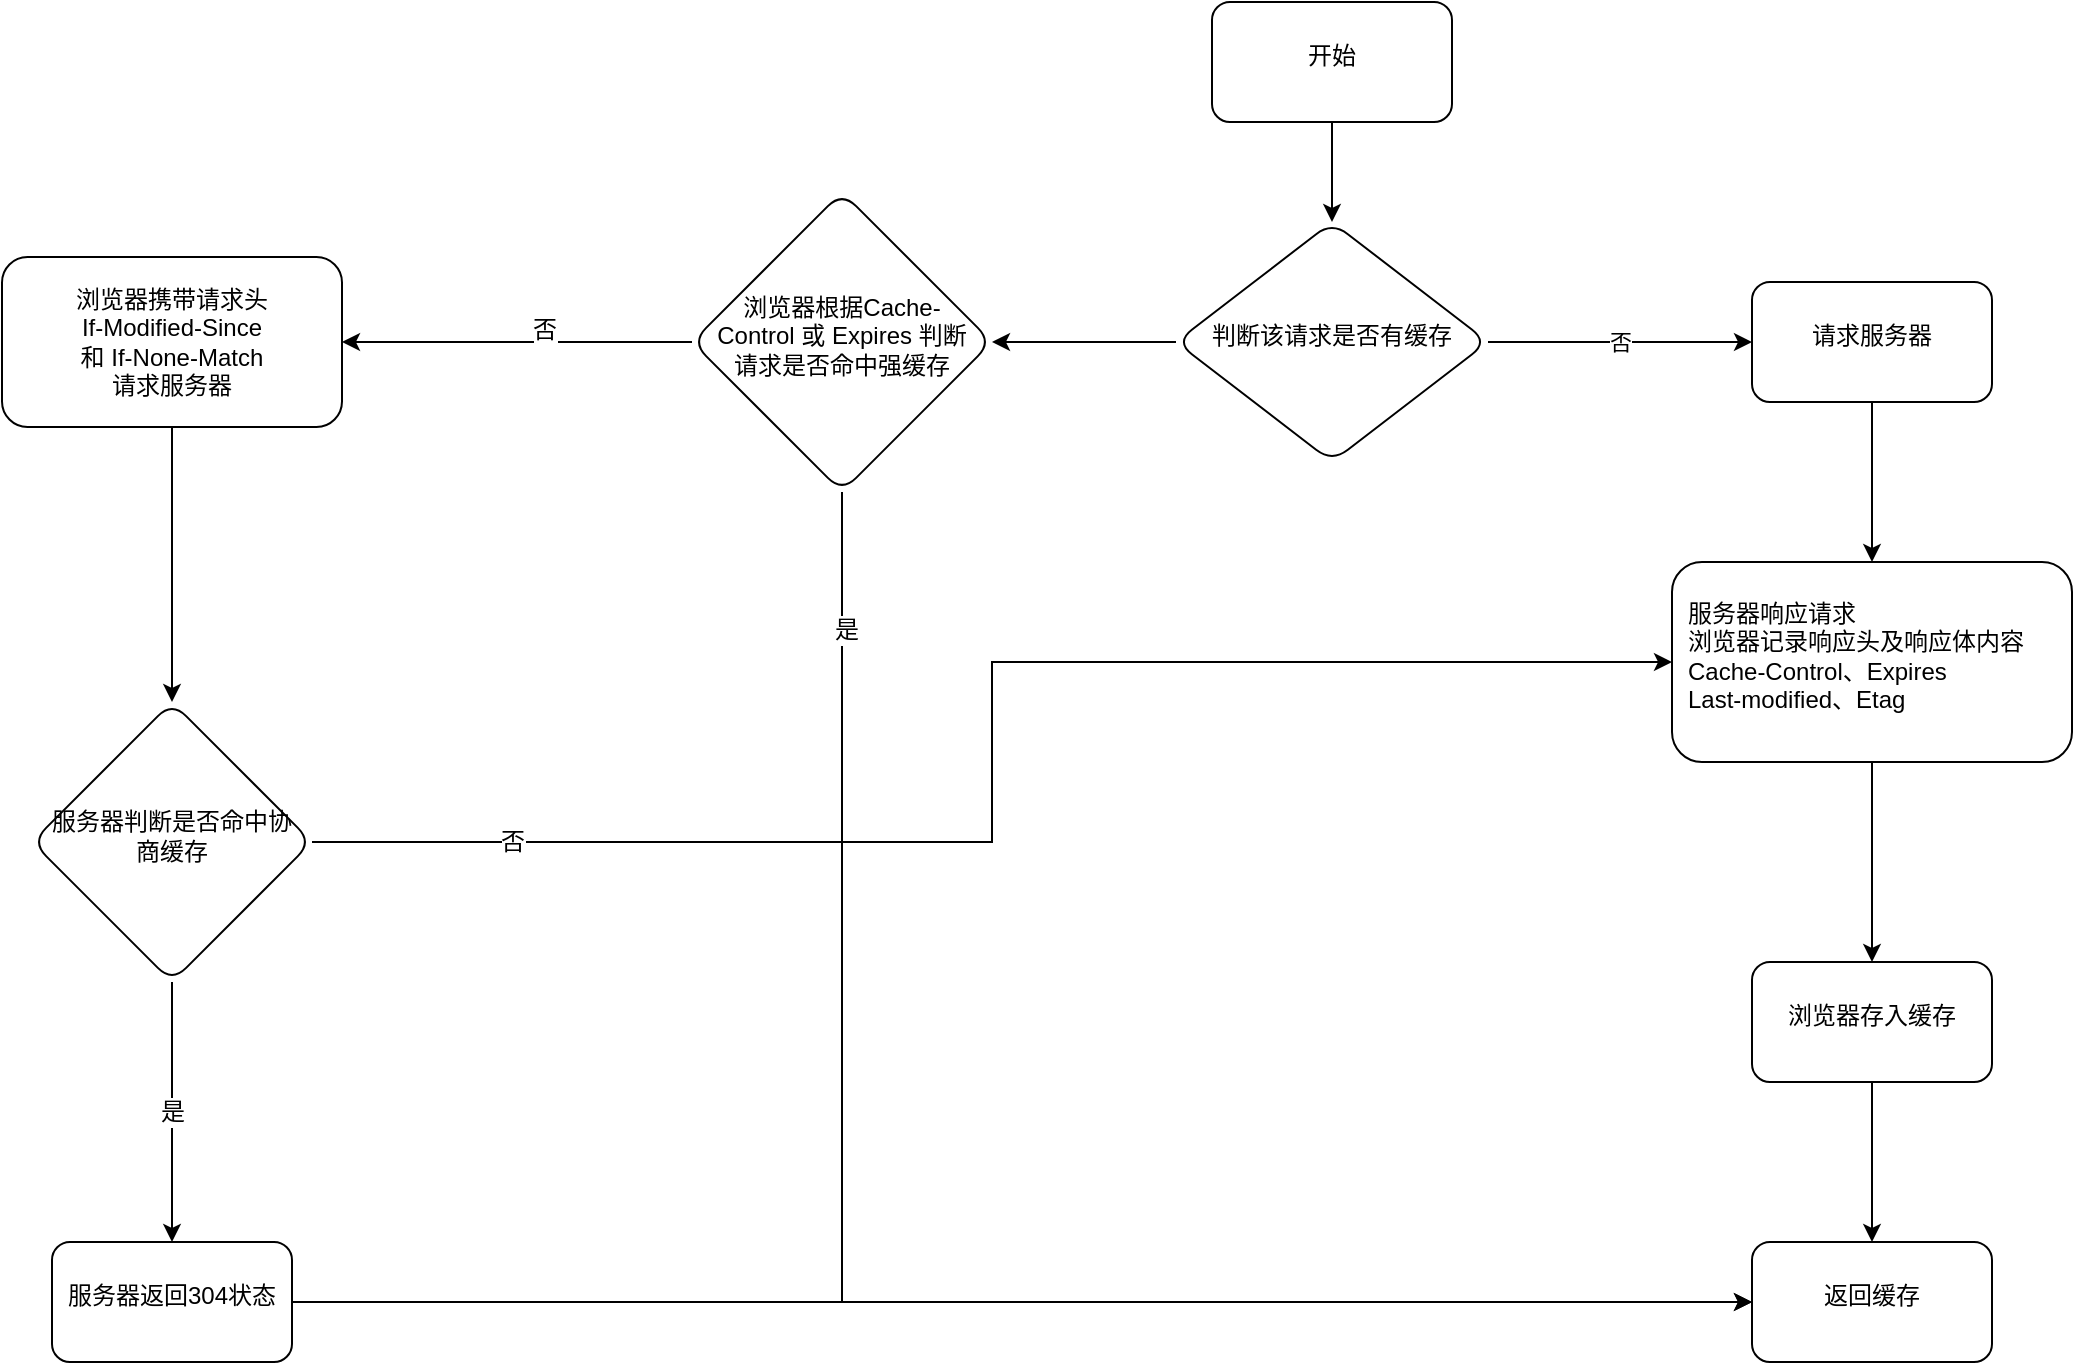 <mxfile version="18.0.7" type="github">
  <diagram id="i0dMTA6VLadqCn9wmKdx" name="Page-1">
    <mxGraphModel dx="1038" dy="539" grid="1" gridSize="10" guides="1" tooltips="1" connect="1" arrows="1" fold="1" page="1" pageScale="1" pageWidth="2339" pageHeight="3300" background="#FFFFFF" math="0" shadow="0">
      <root>
        <mxCell id="0" />
        <mxCell id="1" parent="0" />
        <mxCell id="x1Ykzr9agQ8RogaUUEwv-9" value="" style="edgeStyle=orthogonalEdgeStyle;rounded=0;orthogonalLoop=1;jettySize=auto;html=1;spacingRight=6;spacingLeft=6;spacingBottom=6;" parent="1" source="x1Ykzr9agQ8RogaUUEwv-1" target="x1Ykzr9agQ8RogaUUEwv-8" edge="1">
          <mxGeometry relative="1" as="geometry" />
        </mxCell>
        <mxCell id="x1Ykzr9agQ8RogaUUEwv-1" value="开始" style="rounded=1;whiteSpace=wrap;html=1;spacingRight=6;spacingLeft=6;spacingBottom=6;" parent="1" vertex="1">
          <mxGeometry x="900" y="60" width="120" height="60" as="geometry" />
        </mxCell>
        <mxCell id="jVPOnOZcVX5uaDC0uj-C-10" value="" style="edgeStyle=orthogonalEdgeStyle;rounded=0;orthogonalLoop=1;jettySize=auto;html=1;fontFamily=Helvetica;fontSize=12;fontColor=default;" parent="1" source="x1Ykzr9agQ8RogaUUEwv-8" target="jVPOnOZcVX5uaDC0uj-C-9" edge="1">
          <mxGeometry relative="1" as="geometry" />
        </mxCell>
        <mxCell id="x1Ykzr9agQ8RogaUUEwv-8" value="判断该请求是否有缓存" style="rhombus;whiteSpace=wrap;html=1;rounded=1;spacingLeft=6;spacingBottom=6;spacingRight=6;" parent="1" vertex="1">
          <mxGeometry x="882" y="170" width="156" height="120" as="geometry" />
        </mxCell>
        <mxCell id="jVPOnOZcVX5uaDC0uj-C-12" value="" style="edgeStyle=orthogonalEdgeStyle;rounded=0;orthogonalLoop=1;jettySize=auto;html=1;fontFamily=Helvetica;fontSize=12;fontColor=default;" parent="1" source="jVPOnOZcVX5uaDC0uj-C-3" target="jVPOnOZcVX5uaDC0uj-C-11" edge="1">
          <mxGeometry relative="1" as="geometry" />
        </mxCell>
        <mxCell id="jVPOnOZcVX5uaDC0uj-C-3" value="请求服务器" style="whiteSpace=wrap;html=1;rounded=1;spacingLeft=6;spacingBottom=6;spacingRight=6;" parent="1" vertex="1">
          <mxGeometry x="1170" y="200" width="120" height="60" as="geometry" />
        </mxCell>
        <mxCell id="jVPOnOZcVX5uaDC0uj-C-6" value="否" style="endArrow=classic;html=1;rounded=0;exitX=1;exitY=0.5;exitDx=0;exitDy=0;" parent="1" source="x1Ykzr9agQ8RogaUUEwv-8" target="jVPOnOZcVX5uaDC0uj-C-3" edge="1">
          <mxGeometry width="50" height="50" relative="1" as="geometry">
            <mxPoint x="980" y="310" as="sourcePoint" />
            <mxPoint x="1030" y="260" as="targetPoint" />
          </mxGeometry>
        </mxCell>
        <mxCell id="jVPOnOZcVX5uaDC0uj-C-21" value="" style="edgeStyle=orthogonalEdgeStyle;rounded=0;orthogonalLoop=1;jettySize=auto;html=1;fontFamily=Helvetica;fontSize=12;fontColor=default;entryX=0;entryY=0.5;entryDx=0;entryDy=0;exitX=0.5;exitY=1;exitDx=0;exitDy=0;" parent="1" source="jVPOnOZcVX5uaDC0uj-C-9" target="jVPOnOZcVX5uaDC0uj-C-18" edge="1">
          <mxGeometry relative="1" as="geometry">
            <mxPoint x="715" y="430" as="targetPoint" />
            <Array as="points">
              <mxPoint x="715" y="710" />
            </Array>
          </mxGeometry>
        </mxCell>
        <mxCell id="jVPOnOZcVX5uaDC0uj-C-22" value="是" style="edgeLabel;html=1;align=center;verticalAlign=middle;resizable=0;points=[];fontSize=12;fontFamily=Helvetica;fontColor=default;" parent="jVPOnOZcVX5uaDC0uj-C-21" vertex="1" connectable="0">
          <mxGeometry x="-0.841" y="2" relative="1" as="geometry">
            <mxPoint as="offset" />
          </mxGeometry>
        </mxCell>
        <mxCell id="jVPOnOZcVX5uaDC0uj-C-24" value="" style="edgeStyle=orthogonalEdgeStyle;rounded=0;orthogonalLoop=1;jettySize=auto;html=1;fontFamily=Helvetica;fontSize=12;fontColor=default;entryX=1;entryY=0.5;entryDx=0;entryDy=0;" parent="1" source="jVPOnOZcVX5uaDC0uj-C-9" target="jVPOnOZcVX5uaDC0uj-C-33" edge="1">
          <mxGeometry relative="1" as="geometry">
            <mxPoint x="450" y="230.0" as="targetPoint" />
          </mxGeometry>
        </mxCell>
        <mxCell id="jVPOnOZcVX5uaDC0uj-C-32" value="否" style="edgeLabel;html=1;align=center;verticalAlign=middle;resizable=0;points=[];fontSize=12;fontFamily=Helvetica;fontColor=default;" parent="jVPOnOZcVX5uaDC0uj-C-24" vertex="1" connectable="0">
          <mxGeometry x="-0.147" y="-6" relative="1" as="geometry">
            <mxPoint as="offset" />
          </mxGeometry>
        </mxCell>
        <mxCell id="jVPOnOZcVX5uaDC0uj-C-9" value="&lt;span style=&quot;&quot;&gt;浏览器根据Cache-Control&amp;nbsp;或 Expires 判断请求是否命中强缓存&lt;/span&gt;" style="rhombus;whiteSpace=wrap;html=1;rounded=1;spacingLeft=6;spacingBottom=6;spacingRight=6;" parent="1" vertex="1">
          <mxGeometry x="640" y="155" width="150" height="150" as="geometry" />
        </mxCell>
        <mxCell id="jVPOnOZcVX5uaDC0uj-C-17" value="" style="edgeStyle=orthogonalEdgeStyle;rounded=0;orthogonalLoop=1;jettySize=auto;html=1;fontFamily=Helvetica;fontSize=12;fontColor=default;" parent="1" source="jVPOnOZcVX5uaDC0uj-C-11" target="jVPOnOZcVX5uaDC0uj-C-16" edge="1">
          <mxGeometry relative="1" as="geometry" />
        </mxCell>
        <mxCell id="jVPOnOZcVX5uaDC0uj-C-11" value="服务器响应请求&lt;br&gt;浏览器记录响应头及响应体内容&lt;br&gt;Cache-Control、Expires&lt;br&gt;Last-modified、Etag" style="whiteSpace=wrap;html=1;rounded=1;spacingLeft=6;spacingBottom=6;spacingRight=6;align=left;" parent="1" vertex="1">
          <mxGeometry x="1130" y="340" width="200" height="100" as="geometry" />
        </mxCell>
        <mxCell id="jVPOnOZcVX5uaDC0uj-C-19" value="" style="edgeStyle=orthogonalEdgeStyle;rounded=0;orthogonalLoop=1;jettySize=auto;html=1;fontFamily=Helvetica;fontSize=12;fontColor=default;" parent="1" source="jVPOnOZcVX5uaDC0uj-C-16" target="jVPOnOZcVX5uaDC0uj-C-18" edge="1">
          <mxGeometry relative="1" as="geometry" />
        </mxCell>
        <mxCell id="jVPOnOZcVX5uaDC0uj-C-16" value="浏览器存入缓存" style="whiteSpace=wrap;html=1;align=center;rounded=1;spacingLeft=6;spacingBottom=6;spacingRight=6;" parent="1" vertex="1">
          <mxGeometry x="1170" y="540" width="120" height="60" as="geometry" />
        </mxCell>
        <mxCell id="jVPOnOZcVX5uaDC0uj-C-18" value="返回缓存" style="whiteSpace=wrap;html=1;rounded=1;spacingLeft=6;spacingBottom=6;spacingRight=6;" parent="1" vertex="1">
          <mxGeometry x="1170" y="680" width="120" height="60" as="geometry" />
        </mxCell>
        <mxCell id="jVPOnOZcVX5uaDC0uj-C-26" value="" style="edgeStyle=orthogonalEdgeStyle;rounded=0;orthogonalLoop=1;jettySize=auto;html=1;fontFamily=Helvetica;fontSize=12;fontColor=default;exitX=0.5;exitY=1;exitDx=0;exitDy=0;" parent="1" source="jVPOnOZcVX5uaDC0uj-C-33" target="jVPOnOZcVX5uaDC0uj-C-25" edge="1">
          <mxGeometry relative="1" as="geometry">
            <mxPoint x="380" y="300.0" as="sourcePoint" />
          </mxGeometry>
        </mxCell>
        <mxCell id="jVPOnOZcVX5uaDC0uj-C-30" value="否" style="edgeStyle=orthogonalEdgeStyle;rounded=0;orthogonalLoop=1;jettySize=auto;html=1;fontFamily=Helvetica;fontSize=12;fontColor=default;entryX=0;entryY=0.5;entryDx=0;entryDy=0;" parent="1" source="jVPOnOZcVX5uaDC0uj-C-25" target="jVPOnOZcVX5uaDC0uj-C-11" edge="1">
          <mxGeometry x="-0.74" relative="1" as="geometry">
            <mxPoint x="520" y="480" as="targetPoint" />
            <mxPoint as="offset" />
          </mxGeometry>
        </mxCell>
        <mxCell id="jVPOnOZcVX5uaDC0uj-C-35" value="是" style="edgeStyle=orthogonalEdgeStyle;rounded=0;orthogonalLoop=1;jettySize=auto;html=1;fontFamily=Helvetica;fontSize=12;fontColor=default;" parent="1" source="jVPOnOZcVX5uaDC0uj-C-25" target="jVPOnOZcVX5uaDC0uj-C-34" edge="1">
          <mxGeometry relative="1" as="geometry" />
        </mxCell>
        <mxCell id="jVPOnOZcVX5uaDC0uj-C-25" value="服务器判断是否命中协商缓存" style="rhombus;whiteSpace=wrap;html=1;rounded=1;spacingLeft=6;spacingBottom=6;spacingRight=6;" parent="1" vertex="1">
          <mxGeometry x="310" y="410" width="140" height="140" as="geometry" />
        </mxCell>
        <mxCell id="jVPOnOZcVX5uaDC0uj-C-33" value="&lt;span style=&quot;&quot;&gt;浏览器携带请求头&lt;/span&gt;&lt;br style=&quot;&quot;&gt;&lt;span style=&quot;&quot;&gt;If-Modified-Since&lt;/span&gt;&lt;br style=&quot;&quot;&gt;&lt;span style=&quot;&quot;&gt;和 If-None-Match&lt;/span&gt;&lt;br style=&quot;&quot;&gt;&lt;span style=&quot;&quot;&gt;请求服务器&lt;/span&gt;" style="rounded=1;whiteSpace=wrap;html=1;fontFamily=Helvetica;fontSize=12;fontColor=default;strokeColor=default;fillColor=default;" parent="1" vertex="1">
          <mxGeometry x="295" y="187.5" width="170" height="85" as="geometry" />
        </mxCell>
        <mxCell id="jVPOnOZcVX5uaDC0uj-C-34" value="服务器返回304状态" style="whiteSpace=wrap;html=1;rounded=1;spacingLeft=6;spacingBottom=6;spacingRight=6;" parent="1" vertex="1">
          <mxGeometry x="320" y="680" width="120" height="60" as="geometry" />
        </mxCell>
        <mxCell id="jVPOnOZcVX5uaDC0uj-C-36" value="" style="endArrow=classic;html=1;rounded=0;fontFamily=Helvetica;fontSize=12;fontColor=default;exitX=1;exitY=0.5;exitDx=0;exitDy=0;entryX=0;entryY=0.5;entryDx=0;entryDy=0;" parent="1" source="jVPOnOZcVX5uaDC0uj-C-34" target="jVPOnOZcVX5uaDC0uj-C-18" edge="1">
          <mxGeometry width="50" height="50" relative="1" as="geometry">
            <mxPoint x="670" y="480" as="sourcePoint" />
            <mxPoint x="720" y="430" as="targetPoint" />
            <Array as="points" />
          </mxGeometry>
        </mxCell>
      </root>
    </mxGraphModel>
  </diagram>
</mxfile>
